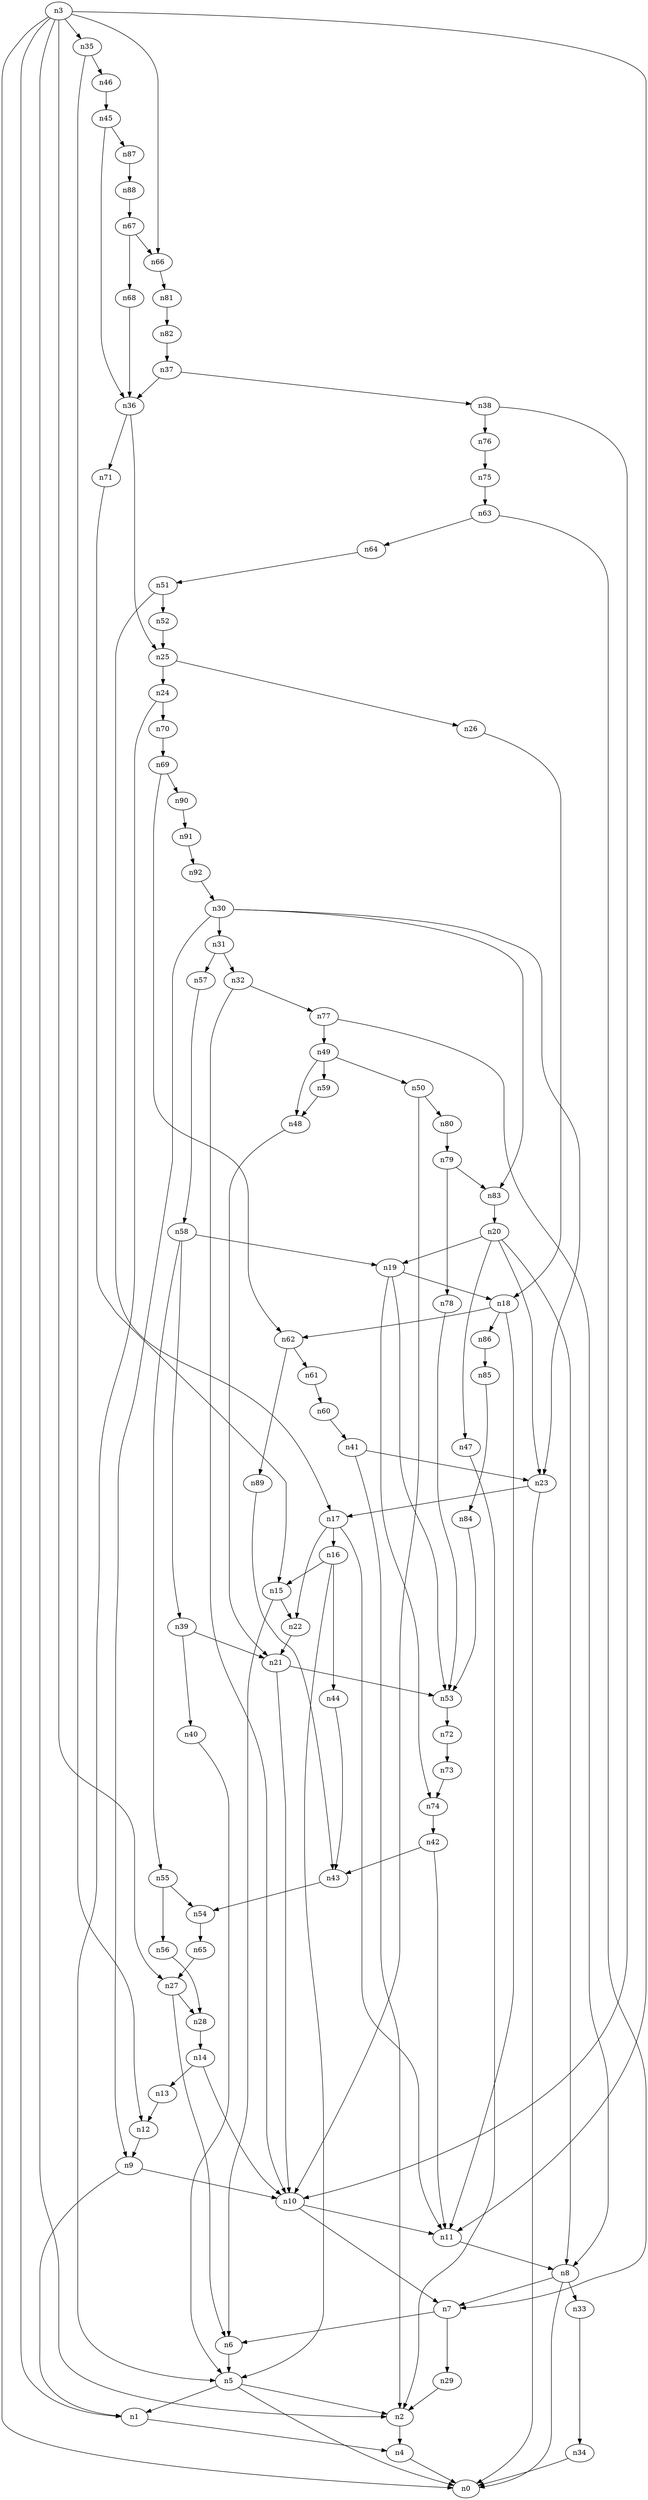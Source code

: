 digraph G {
	n1 -> n4	 [_graphml_id=e4];
	n2 -> n4	 [_graphml_id=e7];
	n3 -> n0	 [_graphml_id=e0];
	n3 -> n1	 [_graphml_id=e3];
	n3 -> n2	 [_graphml_id=e6];
	n3 -> n11	 [_graphml_id=e16];
	n3 -> n27	 [_graphml_id=e41];
	n3 -> n35	 [_graphml_id=e55];
	n3 -> n66	 [_graphml_id=e105];
	n4 -> n0	 [_graphml_id=e1];
	n5 -> n0	 [_graphml_id=e2];
	n5 -> n1	 [_graphml_id=e5];
	n5 -> n2	 [_graphml_id=e8];
	n6 -> n5	 [_graphml_id=e9];
	n7 -> n6	 [_graphml_id=e10];
	n7 -> n29	 [_graphml_id=e45];
	n8 -> n0	 [_graphml_id=e12];
	n8 -> n7	 [_graphml_id=e11];
	n8 -> n33	 [_graphml_id=e51];
	n9 -> n1	 [_graphml_id=e13];
	n9 -> n10	 [_graphml_id=e14];
	n10 -> n7	 [_graphml_id=e15];
	n10 -> n11	 [_graphml_id=e17];
	n11 -> n8	 [_graphml_id=e27];
	n12 -> n9	 [_graphml_id=e18];
	n13 -> n12	 [_graphml_id=e19];
	n14 -> n10	 [_graphml_id=e21];
	n14 -> n13	 [_graphml_id=e20];
	n15 -> n6	 [_graphml_id=e22];
	n15 -> n22	 [_graphml_id=e34];
	n16 -> n5	 [_graphml_id=e24];
	n16 -> n15	 [_graphml_id=e23];
	n16 -> n44	 [_graphml_id=e69];
	n17 -> n11	 [_graphml_id=e26];
	n17 -> n16	 [_graphml_id=e25];
	n17 -> n22	 [_graphml_id=e46];
	n18 -> n11	 [_graphml_id=e28];
	n18 -> n62	 [_graphml_id=e98];
	n18 -> n86	 [_graphml_id=e138];
	n19 -> n18	 [_graphml_id=e29];
	n19 -> n53	 [_graphml_id=e83];
	n19 -> n74	 [_graphml_id=e134];
	n20 -> n8	 [_graphml_id=e31];
	n20 -> n19	 [_graphml_id=e30];
	n20 -> n23	 [_graphml_id=e84];
	n20 -> n47	 [_graphml_id=e74];
	n21 -> n10	 [_graphml_id=e32];
	n21 -> n53	 [_graphml_id=e82];
	n22 -> n21	 [_graphml_id=e33];
	n23 -> n0	 [_graphml_id=e36];
	n23 -> n17	 [_graphml_id=e35];
	n24 -> n5	 [_graphml_id=e37];
	n24 -> n70	 [_graphml_id=e111];
	n25 -> n24	 [_graphml_id=e38];
	n25 -> n26	 [_graphml_id=e39];
	n26 -> n18	 [_graphml_id=e40];
	n27 -> n6	 [_graphml_id=e56];
	n27 -> n28	 [_graphml_id=e42];
	n28 -> n14	 [_graphml_id=e43];
	n29 -> n2	 [_graphml_id=e44];
	n30 -> n9	 [_graphml_id=e47];
	n30 -> n23	 [_graphml_id=e114];
	n30 -> n31	 [_graphml_id=e48];
	n30 -> n83	 [_graphml_id=e144];
	n31 -> n32	 [_graphml_id=e49];
	n31 -> n57	 [_graphml_id=e89];
	n32 -> n10	 [_graphml_id=e50];
	n32 -> n77	 [_graphml_id=e124];
	n33 -> n34	 [_graphml_id=e52];
	n34 -> n0	 [_graphml_id=e53];
	n35 -> n12	 [_graphml_id=e54];
	n35 -> n46	 [_graphml_id=e72];
	n36 -> n25	 [_graphml_id=e57];
	n36 -> n71	 [_graphml_id=e113];
	n37 -> n36	 [_graphml_id=e58];
	n37 -> n38	 [_graphml_id=e59];
	n38 -> n10	 [_graphml_id=e60];
	n38 -> n76	 [_graphml_id=e121];
	n39 -> n21	 [_graphml_id=e61];
	n39 -> n40	 [_graphml_id=e62];
	n40 -> n5	 [_graphml_id=e63];
	n41 -> n2	 [_graphml_id=e64];
	n41 -> n23	 [_graphml_id=e65];
	n42 -> n11	 [_graphml_id=e66];
	n42 -> n43	 [_graphml_id=e67];
	n43 -> n54	 [_graphml_id=e85];
	n44 -> n43	 [_graphml_id=e68];
	n45 -> n36	 [_graphml_id=e70];
	n45 -> n87	 [_graphml_id=e139];
	n46 -> n45	 [_graphml_id=e71];
	n47 -> n2	 [_graphml_id=e73];
	n48 -> n21	 [_graphml_id=e75];
	n49 -> n48	 [_graphml_id=e76];
	n49 -> n50	 [_graphml_id=e77];
	n49 -> n59	 [_graphml_id=e93];
	n50 -> n10	 [_graphml_id=e78];
	n50 -> n80	 [_graphml_id=e128];
	n51 -> n17	 [_graphml_id=e79];
	n51 -> n52	 [_graphml_id=e80];
	n52 -> n25	 [_graphml_id=e81];
	n53 -> n72	 [_graphml_id=e115];
	n54 -> n65	 [_graphml_id=e102];
	n55 -> n54	 [_graphml_id=e86];
	n55 -> n56	 [_graphml_id=e87];
	n56 -> n28	 [_graphml_id=e88];
	n57 -> n58	 [_graphml_id=e90];
	n58 -> n19	 [_graphml_id=e91];
	n58 -> n39	 [_graphml_id=e94];
	n58 -> n55	 [_graphml_id=e104];
	n59 -> n48	 [_graphml_id=e92];
	n60 -> n41	 [_graphml_id=e95];
	n61 -> n60	 [_graphml_id=e96];
	n62 -> n61	 [_graphml_id=e97];
	n62 -> n89	 [_graphml_id=e142];
	n63 -> n7	 [_graphml_id=e99];
	n63 -> n64	 [_graphml_id=e100];
	n64 -> n51	 [_graphml_id=e101];
	n65 -> n27	 [_graphml_id=e103];
	n66 -> n81	 [_graphml_id=e129];
	n67 -> n66	 [_graphml_id=e106];
	n67 -> n68	 [_graphml_id=e107];
	n68 -> n36	 [_graphml_id=e108];
	n69 -> n62	 [_graphml_id=e109];
	n69 -> n90	 [_graphml_id=e145];
	n70 -> n69	 [_graphml_id=e110];
	n71 -> n15	 [_graphml_id=e112];
	n72 -> n73	 [_graphml_id=e116];
	n73 -> n74	 [_graphml_id=e117];
	n74 -> n42	 [_graphml_id=e118];
	n75 -> n63	 [_graphml_id=e119];
	n76 -> n75	 [_graphml_id=e120];
	n77 -> n8	 [_graphml_id=e122];
	n77 -> n49	 [_graphml_id=e123];
	n78 -> n53	 [_graphml_id=e125];
	n79 -> n78	 [_graphml_id=e126];
	n79 -> n83	 [_graphml_id=e132];
	n80 -> n79	 [_graphml_id=e127];
	n81 -> n82	 [_graphml_id=e130];
	n82 -> n37	 [_graphml_id=e131];
	n83 -> n20	 [_graphml_id=e133];
	n84 -> n53	 [_graphml_id=e135];
	n85 -> n84	 [_graphml_id=e136];
	n86 -> n85	 [_graphml_id=e137];
	n87 -> n88	 [_graphml_id=e140];
	n88 -> n67	 [_graphml_id=e141];
	n89 -> n43	 [_graphml_id=e143];
	n90 -> n91	 [_graphml_id=e146];
	n91 -> n92	 [_graphml_id=e147];
	n92 -> n30	 [_graphml_id=e148];
}
